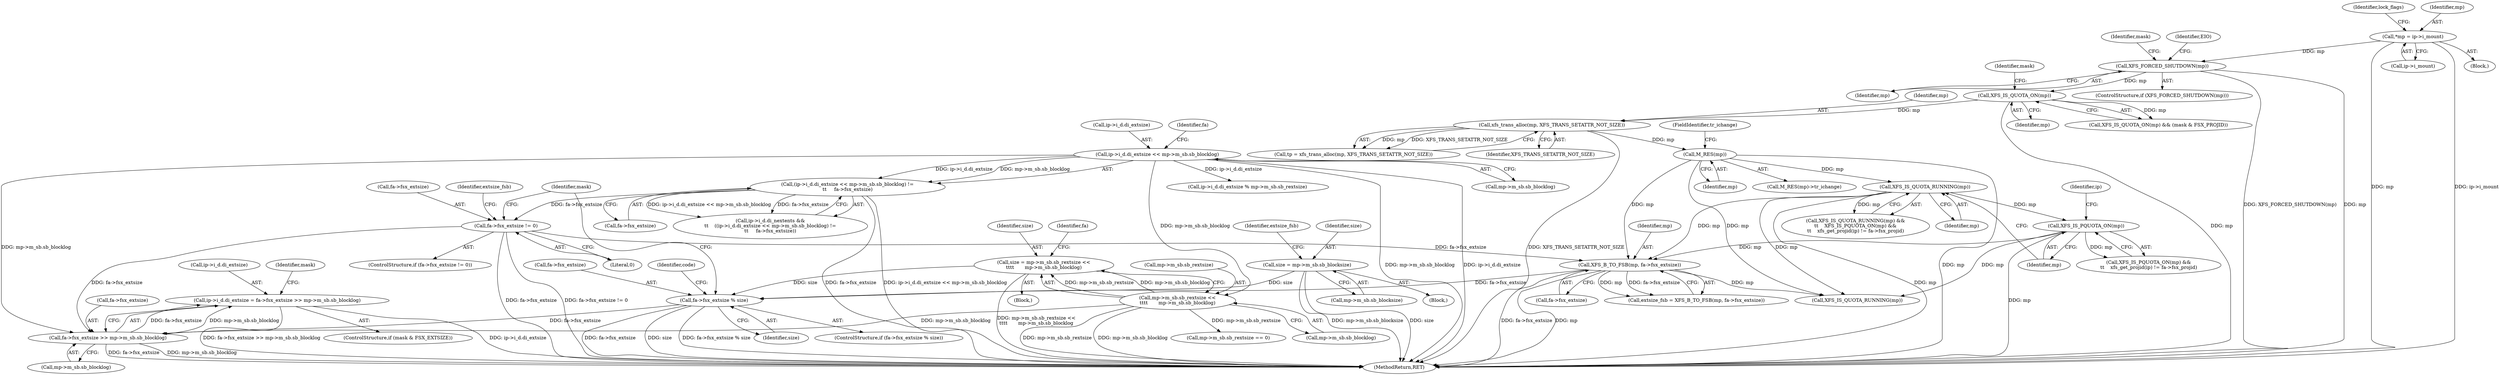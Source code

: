digraph "0_linux_23adbe12ef7d3d4195e80800ab36b37bee28cd03_4@pointer" {
"1000611" [label="(Call,ip->i_d.di_extsize = fa->fsx_extsize >> mp->m_sb.sb_blocklog)"];
"1000617" [label="(Call,fa->fsx_extsize >> mp->m_sb.sb_blocklog)"];
"1000343" [label="(Call,fa->fsx_extsize != 0)"];
"1000321" [label="(Call,(ip->i_d.di_extsize << mp->m_sb.sb_blocklog) !=\n\t\t     fa->fsx_extsize)"];
"1000322" [label="(Call,ip->i_d.di_extsize << mp->m_sb.sb_blocklog)"];
"1000421" [label="(Call,fa->fsx_extsize % size)"];
"1000353" [label="(Call,XFS_B_TO_FSB(mp, fa->fsx_extsize))"];
"1000236" [label="(Call,M_RES(mp))"];
"1000227" [label="(Call,xfs_trans_alloc(mp, XFS_TRANS_SETATTR_NOT_SIZE))"];
"1000192" [label="(Call,XFS_IS_QUOTA_ON(mp))"];
"1000160" [label="(Call,XFS_FORCED_SHUTDOWN(mp))"];
"1000125" [label="(Call,*mp = ip->i_mount)"];
"1000279" [label="(Call,XFS_IS_QUOTA_RUNNING(mp))"];
"1000282" [label="(Call,XFS_IS_PQUOTA_ON(mp))"];
"1000382" [label="(Call,size = mp->m_sb.sb_rextsize <<\n\t\t\t\t       mp->m_sb.sb_blocklog)"];
"1000384" [label="(Call,mp->m_sb.sb_rextsize <<\n\t\t\t\t       mp->m_sb.sb_blocklog)"];
"1000397" [label="(Call,size = mp->m_sb.sb_blocksize)"];
"1000343" [label="(Call,fa->fsx_extsize != 0)"];
"1000385" [label="(Call,mp->m_sb.sb_rextsize)"];
"1000479" [label="(Call,mp->m_sb.sb_rextsize == 0)"];
"1000382" [label="(Call,size = mp->m_sb.sb_rextsize <<\n\t\t\t\t       mp->m_sb.sb_blocklog)"];
"1000283" [label="(Identifier,mp)"];
"1000125" [label="(Call,*mp = ip->i_mount)"];
"1000279" [label="(Call,XFS_IS_QUOTA_RUNNING(mp))"];
"1000355" [label="(Call,fa->fsx_extsize)"];
"1000611" [label="(Call,ip->i_d.di_extsize = fa->fsx_extsize >> mp->m_sb.sb_blocklog)"];
"1000486" [label="(Call,ip->i_d.di_extsize % mp->m_sb.sb_rextsize)"];
"1000235" [label="(Call,M_RES(mp)->tr_ichange)"];
"1000421" [label="(Call,fa->fsx_extsize % size)"];
"1000315" [label="(Call,ip->i_d.di_nextents &&\n\t\t    ((ip->i_d.di_extsize << mp->m_sb.sb_blocklog) !=\n\t\t     fa->fsx_extsize))"];
"1000237" [label="(Identifier,mp)"];
"1000347" [label="(Literal,0)"];
"1000278" [label="(Call,XFS_IS_QUOTA_RUNNING(mp) &&\n\t\t    XFS_IS_PQUOTA_ON(mp) &&\n\t\t    xfs_get_projid(ip) != fa->fsx_projid)"];
"1000333" [label="(Call,fa->fsx_extsize)"];
"1000425" [label="(Identifier,size)"];
"1000286" [label="(Identifier,ip)"];
"1000225" [label="(Call,tp = xfs_trans_alloc(mp, XFS_TRANS_SETATTR_NOT_SIZE))"];
"1000127" [label="(Call,ip->i_mount)"];
"1000354" [label="(Identifier,mp)"];
"1000236" [label="(Call,M_RES(mp))"];
"1000133" [label="(Identifier,lock_flags)"];
"1000396" [label="(Block,)"];
"1000628" [label="(Identifier,mask)"];
"1000328" [label="(Call,mp->m_sb.sb_blocklog)"];
"1000323" [label="(Call,ip->i_d.di_extsize)"];
"1000422" [label="(Call,fa->fsx_extsize)"];
"1000191" [label="(Call,XFS_IS_QUOTA_ON(mp) && (mask & FSX_PROJID))"];
"1000193" [label="(Identifier,mp)"];
"1000428" [label="(Identifier,code)"];
"1000123" [label="(Block,)"];
"1000342" [label="(ControlStructure,if (fa->fsx_extsize != 0))"];
"1000322" [label="(Call,ip->i_d.di_extsize << mp->m_sb.sb_blocklog)"];
"1000168" [label="(Identifier,mask)"];
"1000398" [label="(Identifier,size)"];
"1000434" [label="(Identifier,mask)"];
"1000621" [label="(Call,mp->m_sb.sb_blocklog)"];
"1000281" [label="(Call,XFS_IS_PQUOTA_ON(mp) &&\n\t\t    xfs_get_projid(ip) != fa->fsx_projid)"];
"1000390" [label="(Call,mp->m_sb.sb_blocklog)"];
"1000687" [label="(MethodReturn,RET)"];
"1000227" [label="(Call,xfs_trans_alloc(mp, XFS_TRANS_SETATTR_NOT_SIZE))"];
"1000383" [label="(Identifier,size)"];
"1000159" [label="(ControlStructure,if (XFS_FORCED_SHUTDOWN(mp)))"];
"1000406" [label="(Identifier,extsize_fsb)"];
"1000282" [label="(Call,XFS_IS_PQUOTA_ON(mp))"];
"1000607" [label="(ControlStructure,if (mask & FSX_EXTSIZE))"];
"1000238" [label="(FieldIdentifier,tr_ichange)"];
"1000352" [label="(Identifier,extsize_fsb)"];
"1000192" [label="(Call,XFS_IS_QUOTA_ON(mp))"];
"1000344" [label="(Call,fa->fsx_extsize)"];
"1000618" [label="(Call,fa->fsx_extsize)"];
"1000353" [label="(Call,XFS_B_TO_FSB(mp, fa->fsx_extsize))"];
"1000195" [label="(Identifier,mask)"];
"1000228" [label="(Identifier,mp)"];
"1000617" [label="(Call,fa->fsx_extsize >> mp->m_sb.sb_blocklog)"];
"1000334" [label="(Identifier,fa)"];
"1000161" [label="(Identifier,mp)"];
"1000280" [label="(Identifier,mp)"];
"1000576" [label="(Call,XFS_IS_QUOTA_RUNNING(mp))"];
"1000321" [label="(Call,(ip->i_d.di_extsize << mp->m_sb.sb_blocklog) !=\n\t\t     fa->fsx_extsize)"];
"1000612" [label="(Call,ip->i_d.di_extsize)"];
"1000381" [label="(Block,)"];
"1000384" [label="(Call,mp->m_sb.sb_rextsize <<\n\t\t\t\t       mp->m_sb.sb_blocklog)"];
"1000423" [label="(Identifier,fa)"];
"1000397" [label="(Call,size = mp->m_sb.sb_blocksize)"];
"1000351" [label="(Call,extsize_fsb = XFS_B_TO_FSB(mp, fa->fsx_extsize))"];
"1000164" [label="(Identifier,EIO)"];
"1000160" [label="(Call,XFS_FORCED_SHUTDOWN(mp))"];
"1000126" [label="(Identifier,mp)"];
"1000399" [label="(Call,mp->m_sb.sb_blocksize)"];
"1000229" [label="(Identifier,XFS_TRANS_SETATTR_NOT_SIZE)"];
"1000420" [label="(ControlStructure,if (fa->fsx_extsize % size))"];
"1000611" -> "1000607"  [label="AST: "];
"1000611" -> "1000617"  [label="CFG: "];
"1000612" -> "1000611"  [label="AST: "];
"1000617" -> "1000611"  [label="AST: "];
"1000628" -> "1000611"  [label="CFG: "];
"1000611" -> "1000687"  [label="DDG: fa->fsx_extsize >> mp->m_sb.sb_blocklog"];
"1000611" -> "1000687"  [label="DDG: ip->i_d.di_extsize"];
"1000617" -> "1000611"  [label="DDG: fa->fsx_extsize"];
"1000617" -> "1000611"  [label="DDG: mp->m_sb.sb_blocklog"];
"1000617" -> "1000621"  [label="CFG: "];
"1000618" -> "1000617"  [label="AST: "];
"1000621" -> "1000617"  [label="AST: "];
"1000617" -> "1000687"  [label="DDG: fa->fsx_extsize"];
"1000617" -> "1000687"  [label="DDG: mp->m_sb.sb_blocklog"];
"1000343" -> "1000617"  [label="DDG: fa->fsx_extsize"];
"1000421" -> "1000617"  [label="DDG: fa->fsx_extsize"];
"1000322" -> "1000617"  [label="DDG: mp->m_sb.sb_blocklog"];
"1000384" -> "1000617"  [label="DDG: mp->m_sb.sb_blocklog"];
"1000343" -> "1000342"  [label="AST: "];
"1000343" -> "1000347"  [label="CFG: "];
"1000344" -> "1000343"  [label="AST: "];
"1000347" -> "1000343"  [label="AST: "];
"1000352" -> "1000343"  [label="CFG: "];
"1000434" -> "1000343"  [label="CFG: "];
"1000343" -> "1000687"  [label="DDG: fa->fsx_extsize"];
"1000343" -> "1000687"  [label="DDG: fa->fsx_extsize != 0"];
"1000321" -> "1000343"  [label="DDG: fa->fsx_extsize"];
"1000343" -> "1000353"  [label="DDG: fa->fsx_extsize"];
"1000321" -> "1000315"  [label="AST: "];
"1000321" -> "1000333"  [label="CFG: "];
"1000322" -> "1000321"  [label="AST: "];
"1000333" -> "1000321"  [label="AST: "];
"1000315" -> "1000321"  [label="CFG: "];
"1000321" -> "1000687"  [label="DDG: fa->fsx_extsize"];
"1000321" -> "1000687"  [label="DDG: ip->i_d.di_extsize << mp->m_sb.sb_blocklog"];
"1000321" -> "1000315"  [label="DDG: ip->i_d.di_extsize << mp->m_sb.sb_blocklog"];
"1000321" -> "1000315"  [label="DDG: fa->fsx_extsize"];
"1000322" -> "1000321"  [label="DDG: ip->i_d.di_extsize"];
"1000322" -> "1000321"  [label="DDG: mp->m_sb.sb_blocklog"];
"1000322" -> "1000328"  [label="CFG: "];
"1000323" -> "1000322"  [label="AST: "];
"1000328" -> "1000322"  [label="AST: "];
"1000334" -> "1000322"  [label="CFG: "];
"1000322" -> "1000687"  [label="DDG: mp->m_sb.sb_blocklog"];
"1000322" -> "1000687"  [label="DDG: ip->i_d.di_extsize"];
"1000322" -> "1000384"  [label="DDG: mp->m_sb.sb_blocklog"];
"1000322" -> "1000486"  [label="DDG: ip->i_d.di_extsize"];
"1000421" -> "1000420"  [label="AST: "];
"1000421" -> "1000425"  [label="CFG: "];
"1000422" -> "1000421"  [label="AST: "];
"1000425" -> "1000421"  [label="AST: "];
"1000428" -> "1000421"  [label="CFG: "];
"1000434" -> "1000421"  [label="CFG: "];
"1000421" -> "1000687"  [label="DDG: fa->fsx_extsize"];
"1000421" -> "1000687"  [label="DDG: size"];
"1000421" -> "1000687"  [label="DDG: fa->fsx_extsize % size"];
"1000353" -> "1000421"  [label="DDG: fa->fsx_extsize"];
"1000382" -> "1000421"  [label="DDG: size"];
"1000397" -> "1000421"  [label="DDG: size"];
"1000353" -> "1000351"  [label="AST: "];
"1000353" -> "1000355"  [label="CFG: "];
"1000354" -> "1000353"  [label="AST: "];
"1000355" -> "1000353"  [label="AST: "];
"1000351" -> "1000353"  [label="CFG: "];
"1000353" -> "1000687"  [label="DDG: mp"];
"1000353" -> "1000687"  [label="DDG: fa->fsx_extsize"];
"1000353" -> "1000351"  [label="DDG: mp"];
"1000353" -> "1000351"  [label="DDG: fa->fsx_extsize"];
"1000236" -> "1000353"  [label="DDG: mp"];
"1000279" -> "1000353"  [label="DDG: mp"];
"1000282" -> "1000353"  [label="DDG: mp"];
"1000353" -> "1000576"  [label="DDG: mp"];
"1000236" -> "1000235"  [label="AST: "];
"1000236" -> "1000237"  [label="CFG: "];
"1000237" -> "1000236"  [label="AST: "];
"1000238" -> "1000236"  [label="CFG: "];
"1000236" -> "1000687"  [label="DDG: mp"];
"1000227" -> "1000236"  [label="DDG: mp"];
"1000236" -> "1000279"  [label="DDG: mp"];
"1000236" -> "1000576"  [label="DDG: mp"];
"1000227" -> "1000225"  [label="AST: "];
"1000227" -> "1000229"  [label="CFG: "];
"1000228" -> "1000227"  [label="AST: "];
"1000229" -> "1000227"  [label="AST: "];
"1000225" -> "1000227"  [label="CFG: "];
"1000227" -> "1000687"  [label="DDG: XFS_TRANS_SETATTR_NOT_SIZE"];
"1000227" -> "1000225"  [label="DDG: mp"];
"1000227" -> "1000225"  [label="DDG: XFS_TRANS_SETATTR_NOT_SIZE"];
"1000192" -> "1000227"  [label="DDG: mp"];
"1000192" -> "1000191"  [label="AST: "];
"1000192" -> "1000193"  [label="CFG: "];
"1000193" -> "1000192"  [label="AST: "];
"1000195" -> "1000192"  [label="CFG: "];
"1000191" -> "1000192"  [label="CFG: "];
"1000192" -> "1000687"  [label="DDG: mp"];
"1000192" -> "1000191"  [label="DDG: mp"];
"1000160" -> "1000192"  [label="DDG: mp"];
"1000160" -> "1000159"  [label="AST: "];
"1000160" -> "1000161"  [label="CFG: "];
"1000161" -> "1000160"  [label="AST: "];
"1000164" -> "1000160"  [label="CFG: "];
"1000168" -> "1000160"  [label="CFG: "];
"1000160" -> "1000687"  [label="DDG: XFS_FORCED_SHUTDOWN(mp)"];
"1000160" -> "1000687"  [label="DDG: mp"];
"1000125" -> "1000160"  [label="DDG: mp"];
"1000125" -> "1000123"  [label="AST: "];
"1000125" -> "1000127"  [label="CFG: "];
"1000126" -> "1000125"  [label="AST: "];
"1000127" -> "1000125"  [label="AST: "];
"1000133" -> "1000125"  [label="CFG: "];
"1000125" -> "1000687"  [label="DDG: mp"];
"1000125" -> "1000687"  [label="DDG: ip->i_mount"];
"1000279" -> "1000278"  [label="AST: "];
"1000279" -> "1000280"  [label="CFG: "];
"1000280" -> "1000279"  [label="AST: "];
"1000283" -> "1000279"  [label="CFG: "];
"1000278" -> "1000279"  [label="CFG: "];
"1000279" -> "1000687"  [label="DDG: mp"];
"1000279" -> "1000278"  [label="DDG: mp"];
"1000279" -> "1000282"  [label="DDG: mp"];
"1000279" -> "1000576"  [label="DDG: mp"];
"1000282" -> "1000281"  [label="AST: "];
"1000282" -> "1000283"  [label="CFG: "];
"1000283" -> "1000282"  [label="AST: "];
"1000286" -> "1000282"  [label="CFG: "];
"1000281" -> "1000282"  [label="CFG: "];
"1000282" -> "1000687"  [label="DDG: mp"];
"1000282" -> "1000281"  [label="DDG: mp"];
"1000282" -> "1000576"  [label="DDG: mp"];
"1000382" -> "1000381"  [label="AST: "];
"1000382" -> "1000384"  [label="CFG: "];
"1000383" -> "1000382"  [label="AST: "];
"1000384" -> "1000382"  [label="AST: "];
"1000423" -> "1000382"  [label="CFG: "];
"1000382" -> "1000687"  [label="DDG: mp->m_sb.sb_rextsize <<\n\t\t\t\t       mp->m_sb.sb_blocklog"];
"1000384" -> "1000382"  [label="DDG: mp->m_sb.sb_rextsize"];
"1000384" -> "1000382"  [label="DDG: mp->m_sb.sb_blocklog"];
"1000384" -> "1000390"  [label="CFG: "];
"1000385" -> "1000384"  [label="AST: "];
"1000390" -> "1000384"  [label="AST: "];
"1000384" -> "1000687"  [label="DDG: mp->m_sb.sb_blocklog"];
"1000384" -> "1000687"  [label="DDG: mp->m_sb.sb_rextsize"];
"1000384" -> "1000479"  [label="DDG: mp->m_sb.sb_rextsize"];
"1000397" -> "1000396"  [label="AST: "];
"1000397" -> "1000399"  [label="CFG: "];
"1000398" -> "1000397"  [label="AST: "];
"1000399" -> "1000397"  [label="AST: "];
"1000406" -> "1000397"  [label="CFG: "];
"1000397" -> "1000687"  [label="DDG: size"];
"1000397" -> "1000687"  [label="DDG: mp->m_sb.sb_blocksize"];
}
